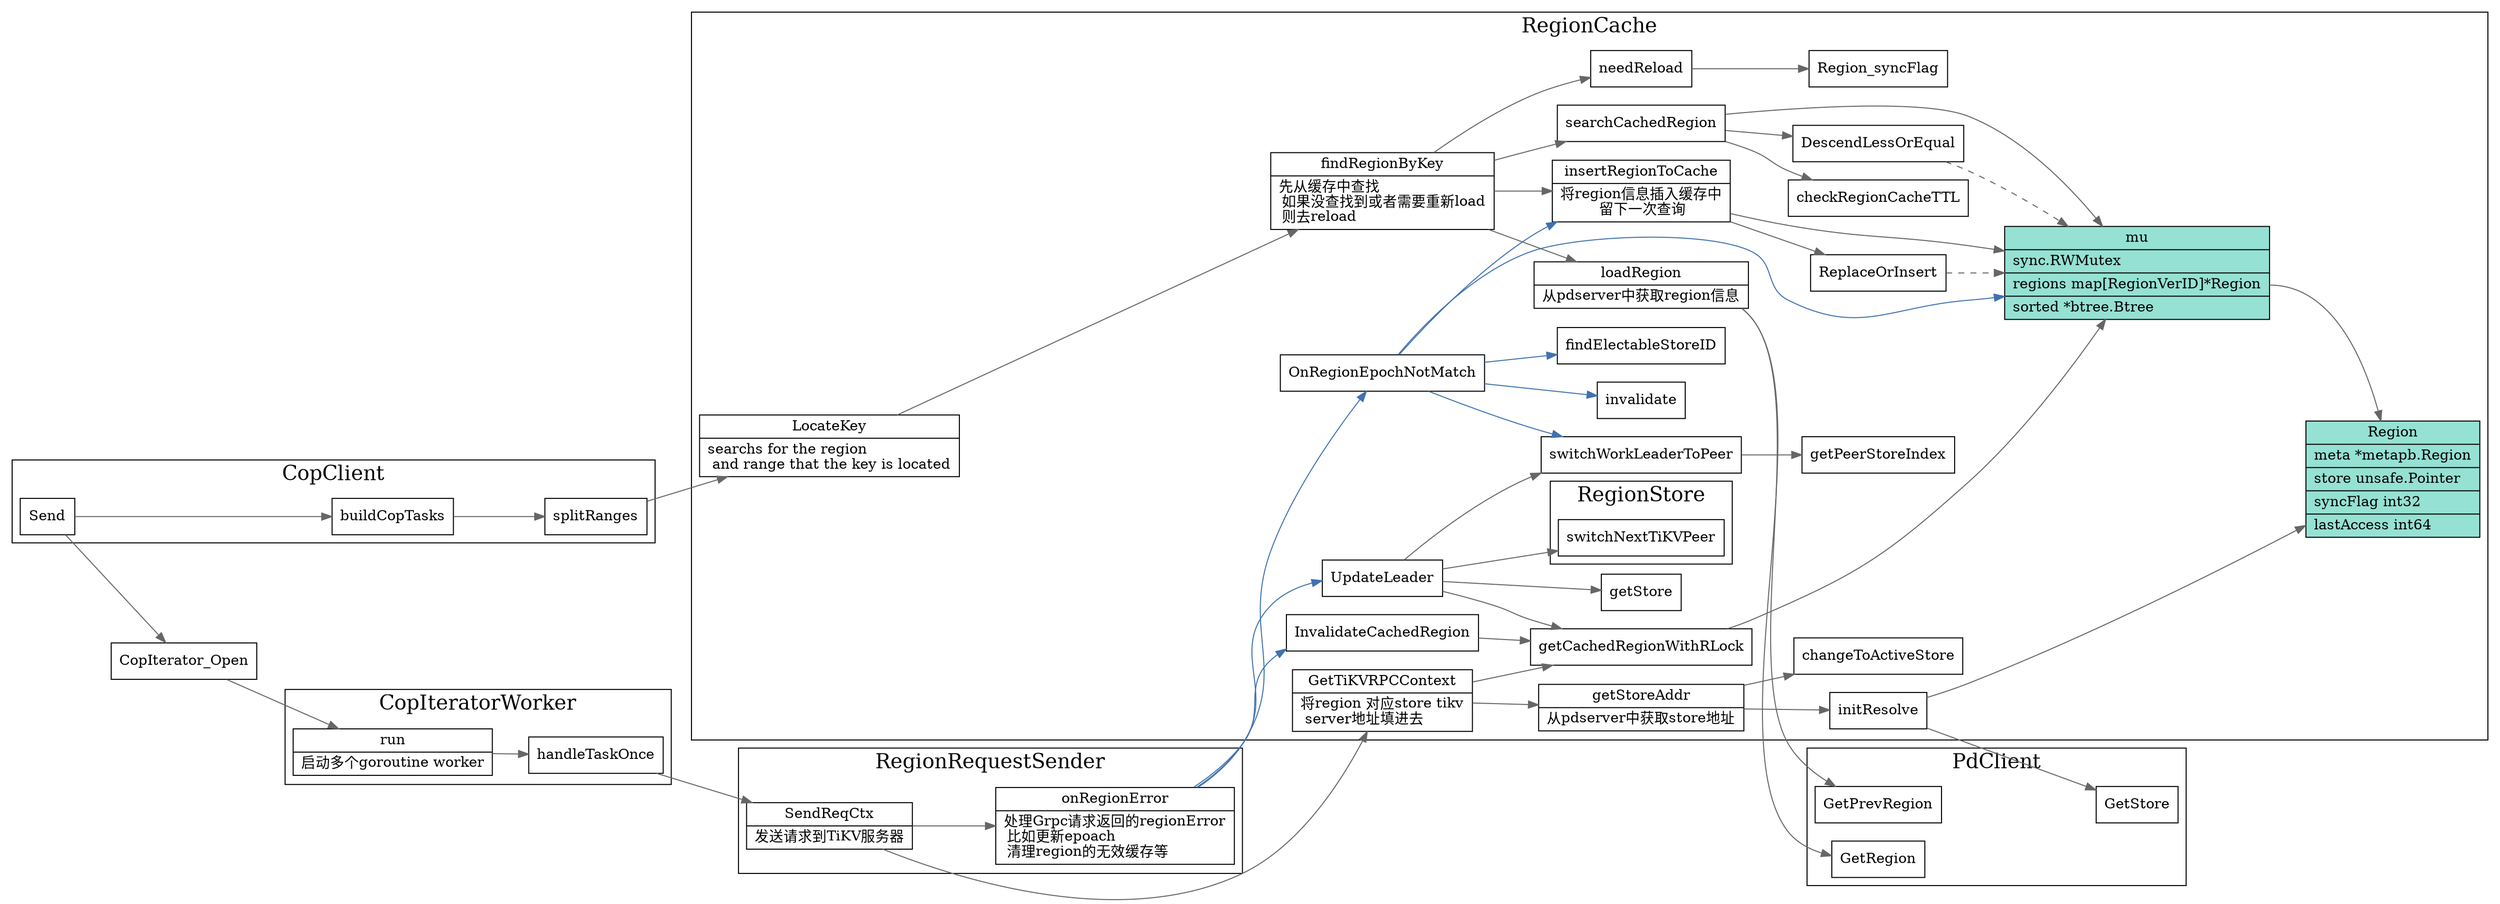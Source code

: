 digraph build_cop_tasks {
  node[shape=box];
  edge[color=gray40];
  newrank=true;
  rankdir=LR;

  splitRanges -> {
    LocateKey;
  }
  LocateKey[
    shape="record";
    label="{{
      LocateKey|
      searchs for the region\l
      and range that the key is located\l
    }}";
  ];

  Send -> {
    CopIterator_Open;
  }


  CopIterator_Open -> run -> handleTaskOnce -> SendReqCtx -> onRegionError;
  SendReqCtx -> {
    GetTiKVRPCContext;
  }

  subgraph cluster_PdClient {
    graph[label="PdClient";fontsize=20;];
    GetPrevRegion;
    GetRegion;
    GetStore;
  }
  subgraph cluster_CopIteartorWorker {
    graph[label="CopIteratorWorker";fontsize=20;];
    run[
      shape="record";
      label="{{
        run|
        启动多个goroutine worker
      }}";
    ];
    run;
    handleTaskOnce;
  }

  subgraph cluster_CopClient {
    graph[label="CopClient";fontsize=20;];
    Send -> buildCopTasks -> splitRanges;
    buildCopTasks;
  }
  subgraph cluster_RegionCache {
    graph[label="RegionCache";fontsize=20;];
    LocateKey -> findRegionByKey;
    findRegionByKey[
      shape="record";
      label="{{
        findRegionByKey|
        先从缓存中查找\l
        如果没查找到或者需要重新load\l
        则去reload\l
      }}";
    ];
    findRegionByKey -> {
      searchCachedRegion;
      loadRegion;
      needReload;
      insertRegionToCache;
    }
    insertRegionToCache[
      shape="record";
      label="{{
        insertRegionToCache|
        将region信息插入缓存中\l
        留下一次查询
      }}";
    ];
    loadRegion[
      shape="record";
      label="{{
        loadRegion|
        从pdserver中获取region信息\l
      }}";
    ];
    InvalidateCachedRegion -> getCachedRegionWithRLock -> mu;
    OnRegionEpochNotMatch -> {
      insertRegionToCache;
      mu;
      invalidate;
      switchWorkLeaderToPeer;
      findElectableStoreID;
    }[color="#3f72af"];

    loadRegion -> {
      GetPrevRegion;
      GetRegion;
    }
    searchCachedRegion -> {
      checkRegionCacheTTL;
      DescendLessOrEqual;
      mu
    }
    insertRegionToCache -> {
      mu;
      ReplaceOrInsert;
    }
    mu[
      shape="record";
      fillcolor="#95e1d3"
      style=filled;
      label="{{
        mu|
          sync.RWMutex\l|
          <region> regions map[RegionVerID]*Region\l|
          sorted *btree.Btree\l
      }}";
    ];
    mu:region -> Region;
    Region[
      fillcolor="#95e1d3"
      style=filled;
      shape="record";
      label="{{
        Region|
        meta *metapb.Region\l|
        store unsafe.Pointer\l|
        syncFlag int32\l|
        lastAccess int64\l
      }}";
    ];
    ReplaceOrInsert -> mu[style=dashed];
    DescendLessOrEqual -> mu[style=dashed];
    UpdateLeader -> {
      getCachedRegionWithRLock;
      getStore;
      switchNextTiKVPeer;
      switchWorkLeaderToPeer;
    }
    needReload -> {
      Region_syncFlag;
    }

    switchWorkLeaderToPeer -> {
      getPeerStoreIndex;
    }

    subgraph cluster_RegionStore {
      graph[label="RegionStore";fontsize=20;];
      switchNextTiKVPeer;
    }

    GetTiKVRPCContext[
      shape="record";
      label="{{
        GetTiKVRPCContext|
        将region 对应store tikv\l
        server地址填进去\l
      }}";
    ];
    GetTiKVRPCContext -> {
      getCachedRegionWithRLock;
      getStoreAddr;
    }
    getStoreAddr[
      shape="record";
      label="{{
        getStoreAddr|
        从pdserver中获取store地址\l
      }}";
    ];
    getStoreAddr -> {
      initResolve;
      changeToActiveStore;
    }
    initResolve -> {
      GetStore;
      Region;
    }
  }

  subgraph cluster_RegionRequestSender {
    graph[label="RegionRequestSender";fontsize=20;];
    SendReqCtx;
    SendReqCtx[
      shape="record";
      label="{{
        SendReqCtx|
        发送请求到TiKV服务器\l
      }}";
    ];
    onRegionError[
      shape="record";
      label="{{
        onRegionError|
        处理Grpc请求返回的regionError\l
        比如更新epoach\l
        清理region的无效缓存等\l
      }}";
    ];
    onRegionError -> {
      OnRegionEpochNotMatch;
      InvalidateCachedRegion;
      UpdateLeader;
    }[color="#3f72af"];
    
  }
}
